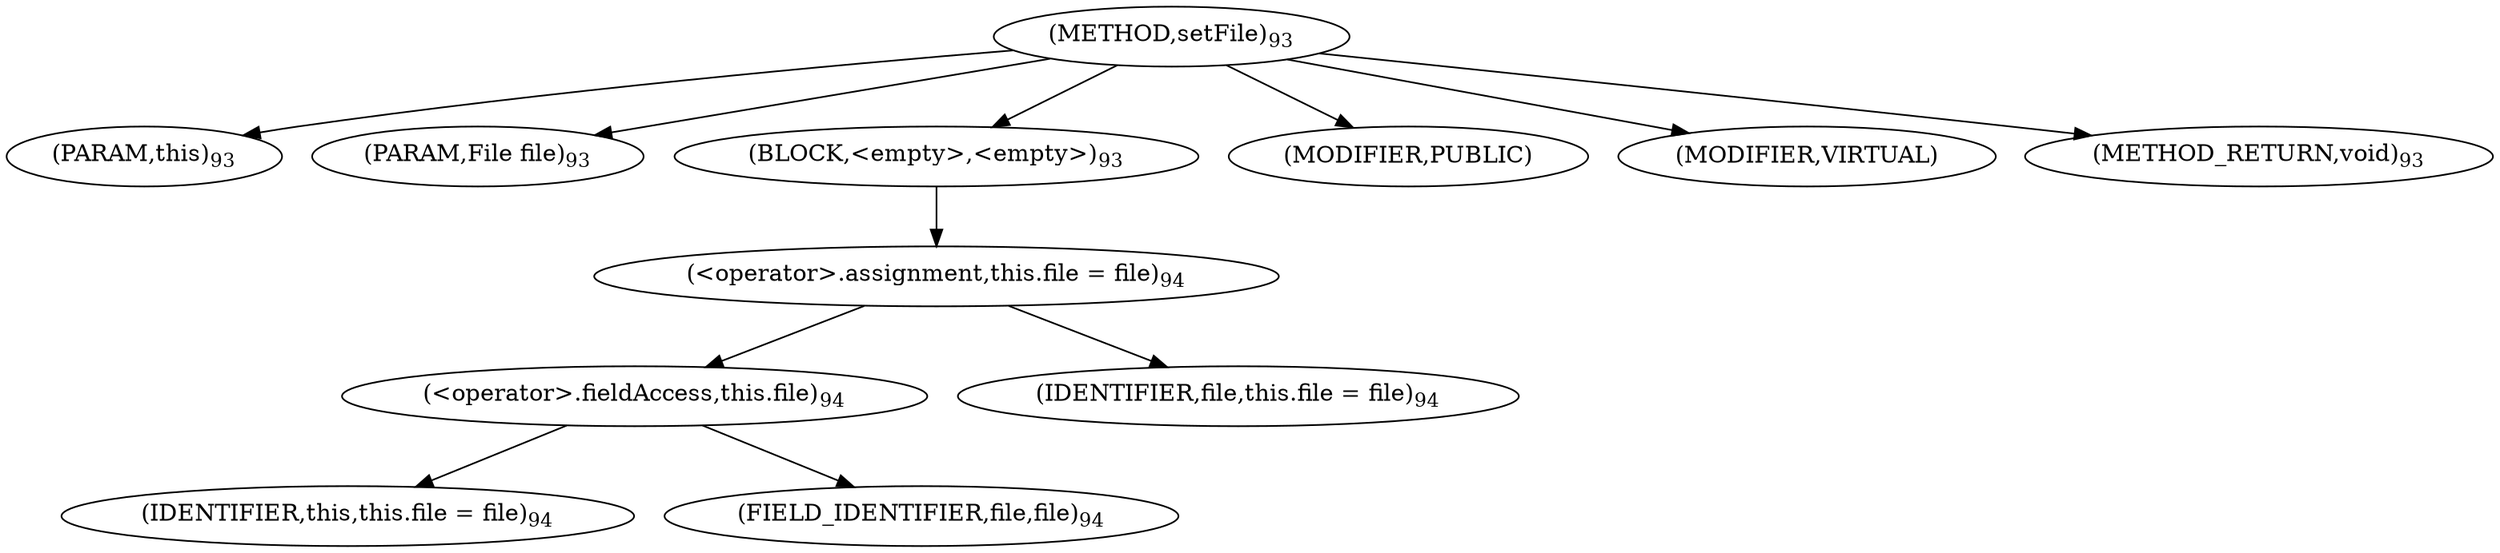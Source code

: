 digraph "setFile" {  
"85" [label = <(METHOD,setFile)<SUB>93</SUB>> ]
"4" [label = <(PARAM,this)<SUB>93</SUB>> ]
"86" [label = <(PARAM,File file)<SUB>93</SUB>> ]
"87" [label = <(BLOCK,&lt;empty&gt;,&lt;empty&gt;)<SUB>93</SUB>> ]
"88" [label = <(&lt;operator&gt;.assignment,this.file = file)<SUB>94</SUB>> ]
"89" [label = <(&lt;operator&gt;.fieldAccess,this.file)<SUB>94</SUB>> ]
"3" [label = <(IDENTIFIER,this,this.file = file)<SUB>94</SUB>> ]
"90" [label = <(FIELD_IDENTIFIER,file,file)<SUB>94</SUB>> ]
"91" [label = <(IDENTIFIER,file,this.file = file)<SUB>94</SUB>> ]
"92" [label = <(MODIFIER,PUBLIC)> ]
"93" [label = <(MODIFIER,VIRTUAL)> ]
"94" [label = <(METHOD_RETURN,void)<SUB>93</SUB>> ]
  "85" -> "4" 
  "85" -> "86" 
  "85" -> "87" 
  "85" -> "92" 
  "85" -> "93" 
  "85" -> "94" 
  "87" -> "88" 
  "88" -> "89" 
  "88" -> "91" 
  "89" -> "3" 
  "89" -> "90" 
}
